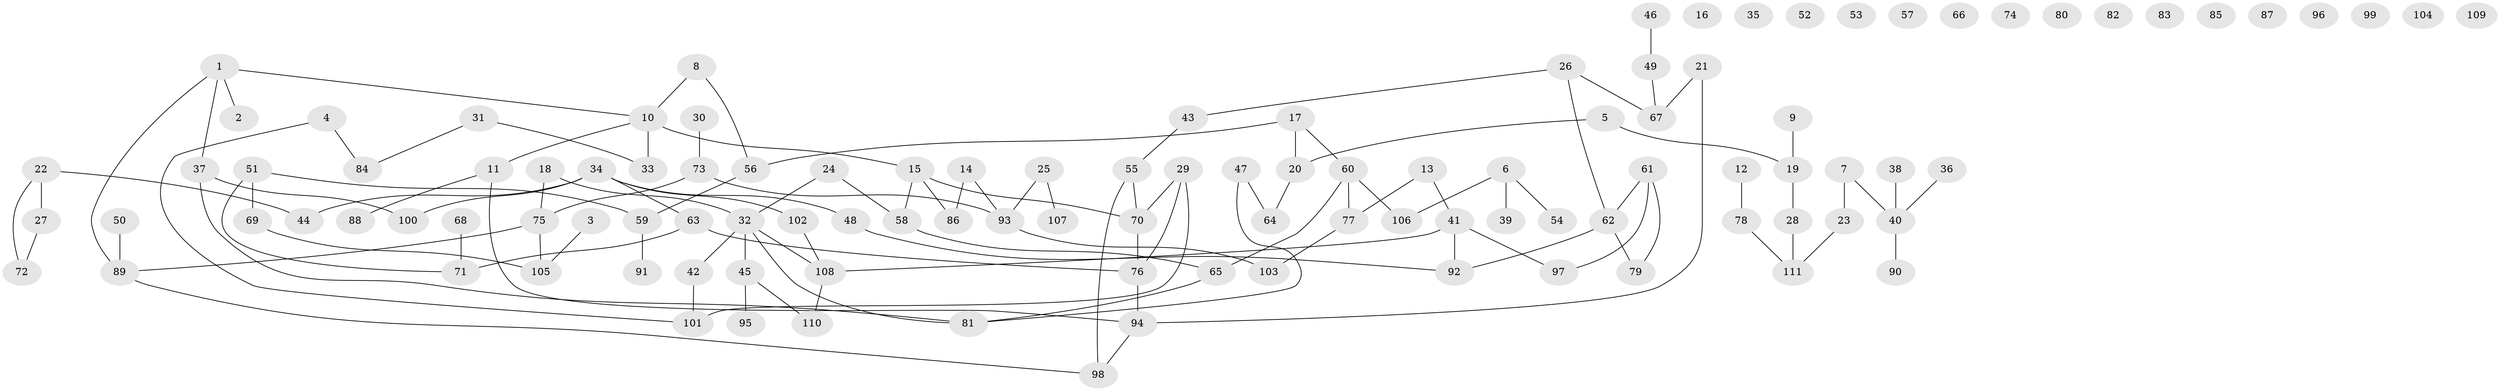 // coarse degree distribution, {1: 0.18181818181818182, 2: 0.25757575757575757, 0: 0.24242424242424243, 4: 0.13636363636363635, 6: 0.030303030303030304, 3: 0.06060606060606061, 5: 0.09090909090909091}
// Generated by graph-tools (version 1.1) at 2025/42/03/04/25 21:42:46]
// undirected, 111 vertices, 119 edges
graph export_dot {
graph [start="1"]
  node [color=gray90,style=filled];
  1;
  2;
  3;
  4;
  5;
  6;
  7;
  8;
  9;
  10;
  11;
  12;
  13;
  14;
  15;
  16;
  17;
  18;
  19;
  20;
  21;
  22;
  23;
  24;
  25;
  26;
  27;
  28;
  29;
  30;
  31;
  32;
  33;
  34;
  35;
  36;
  37;
  38;
  39;
  40;
  41;
  42;
  43;
  44;
  45;
  46;
  47;
  48;
  49;
  50;
  51;
  52;
  53;
  54;
  55;
  56;
  57;
  58;
  59;
  60;
  61;
  62;
  63;
  64;
  65;
  66;
  67;
  68;
  69;
  70;
  71;
  72;
  73;
  74;
  75;
  76;
  77;
  78;
  79;
  80;
  81;
  82;
  83;
  84;
  85;
  86;
  87;
  88;
  89;
  90;
  91;
  92;
  93;
  94;
  95;
  96;
  97;
  98;
  99;
  100;
  101;
  102;
  103;
  104;
  105;
  106;
  107;
  108;
  109;
  110;
  111;
  1 -- 2;
  1 -- 10;
  1 -- 37;
  1 -- 89;
  3 -- 105;
  4 -- 84;
  4 -- 101;
  5 -- 19;
  5 -- 20;
  6 -- 39;
  6 -- 54;
  6 -- 106;
  7 -- 23;
  7 -- 40;
  8 -- 10;
  8 -- 56;
  9 -- 19;
  10 -- 11;
  10 -- 15;
  10 -- 33;
  11 -- 88;
  11 -- 94;
  12 -- 78;
  13 -- 41;
  13 -- 77;
  14 -- 86;
  14 -- 93;
  15 -- 58;
  15 -- 70;
  15 -- 86;
  17 -- 20;
  17 -- 56;
  17 -- 60;
  18 -- 32;
  18 -- 75;
  19 -- 28;
  20 -- 64;
  21 -- 67;
  21 -- 94;
  22 -- 27;
  22 -- 44;
  22 -- 72;
  23 -- 111;
  24 -- 32;
  24 -- 58;
  25 -- 93;
  25 -- 107;
  26 -- 43;
  26 -- 62;
  26 -- 67;
  27 -- 72;
  28 -- 111;
  29 -- 70;
  29 -- 76;
  29 -- 101;
  30 -- 73;
  31 -- 33;
  31 -- 84;
  32 -- 42;
  32 -- 45;
  32 -- 81;
  32 -- 108;
  34 -- 44;
  34 -- 48;
  34 -- 63;
  34 -- 100;
  34 -- 102;
  36 -- 40;
  37 -- 81;
  37 -- 100;
  38 -- 40;
  40 -- 90;
  41 -- 92;
  41 -- 97;
  41 -- 108;
  42 -- 101;
  43 -- 55;
  45 -- 95;
  45 -- 110;
  46 -- 49;
  47 -- 64;
  47 -- 81;
  48 -- 92;
  49 -- 67;
  50 -- 89;
  51 -- 59;
  51 -- 69;
  51 -- 71;
  55 -- 70;
  55 -- 98;
  56 -- 59;
  58 -- 65;
  59 -- 91;
  60 -- 65;
  60 -- 77;
  60 -- 106;
  61 -- 62;
  61 -- 79;
  61 -- 97;
  62 -- 79;
  62 -- 92;
  63 -- 71;
  63 -- 76;
  65 -- 81;
  68 -- 71;
  69 -- 105;
  70 -- 76;
  73 -- 75;
  73 -- 93;
  75 -- 89;
  75 -- 105;
  76 -- 94;
  77 -- 103;
  78 -- 111;
  89 -- 98;
  93 -- 103;
  94 -- 98;
  102 -- 108;
  108 -- 110;
}
